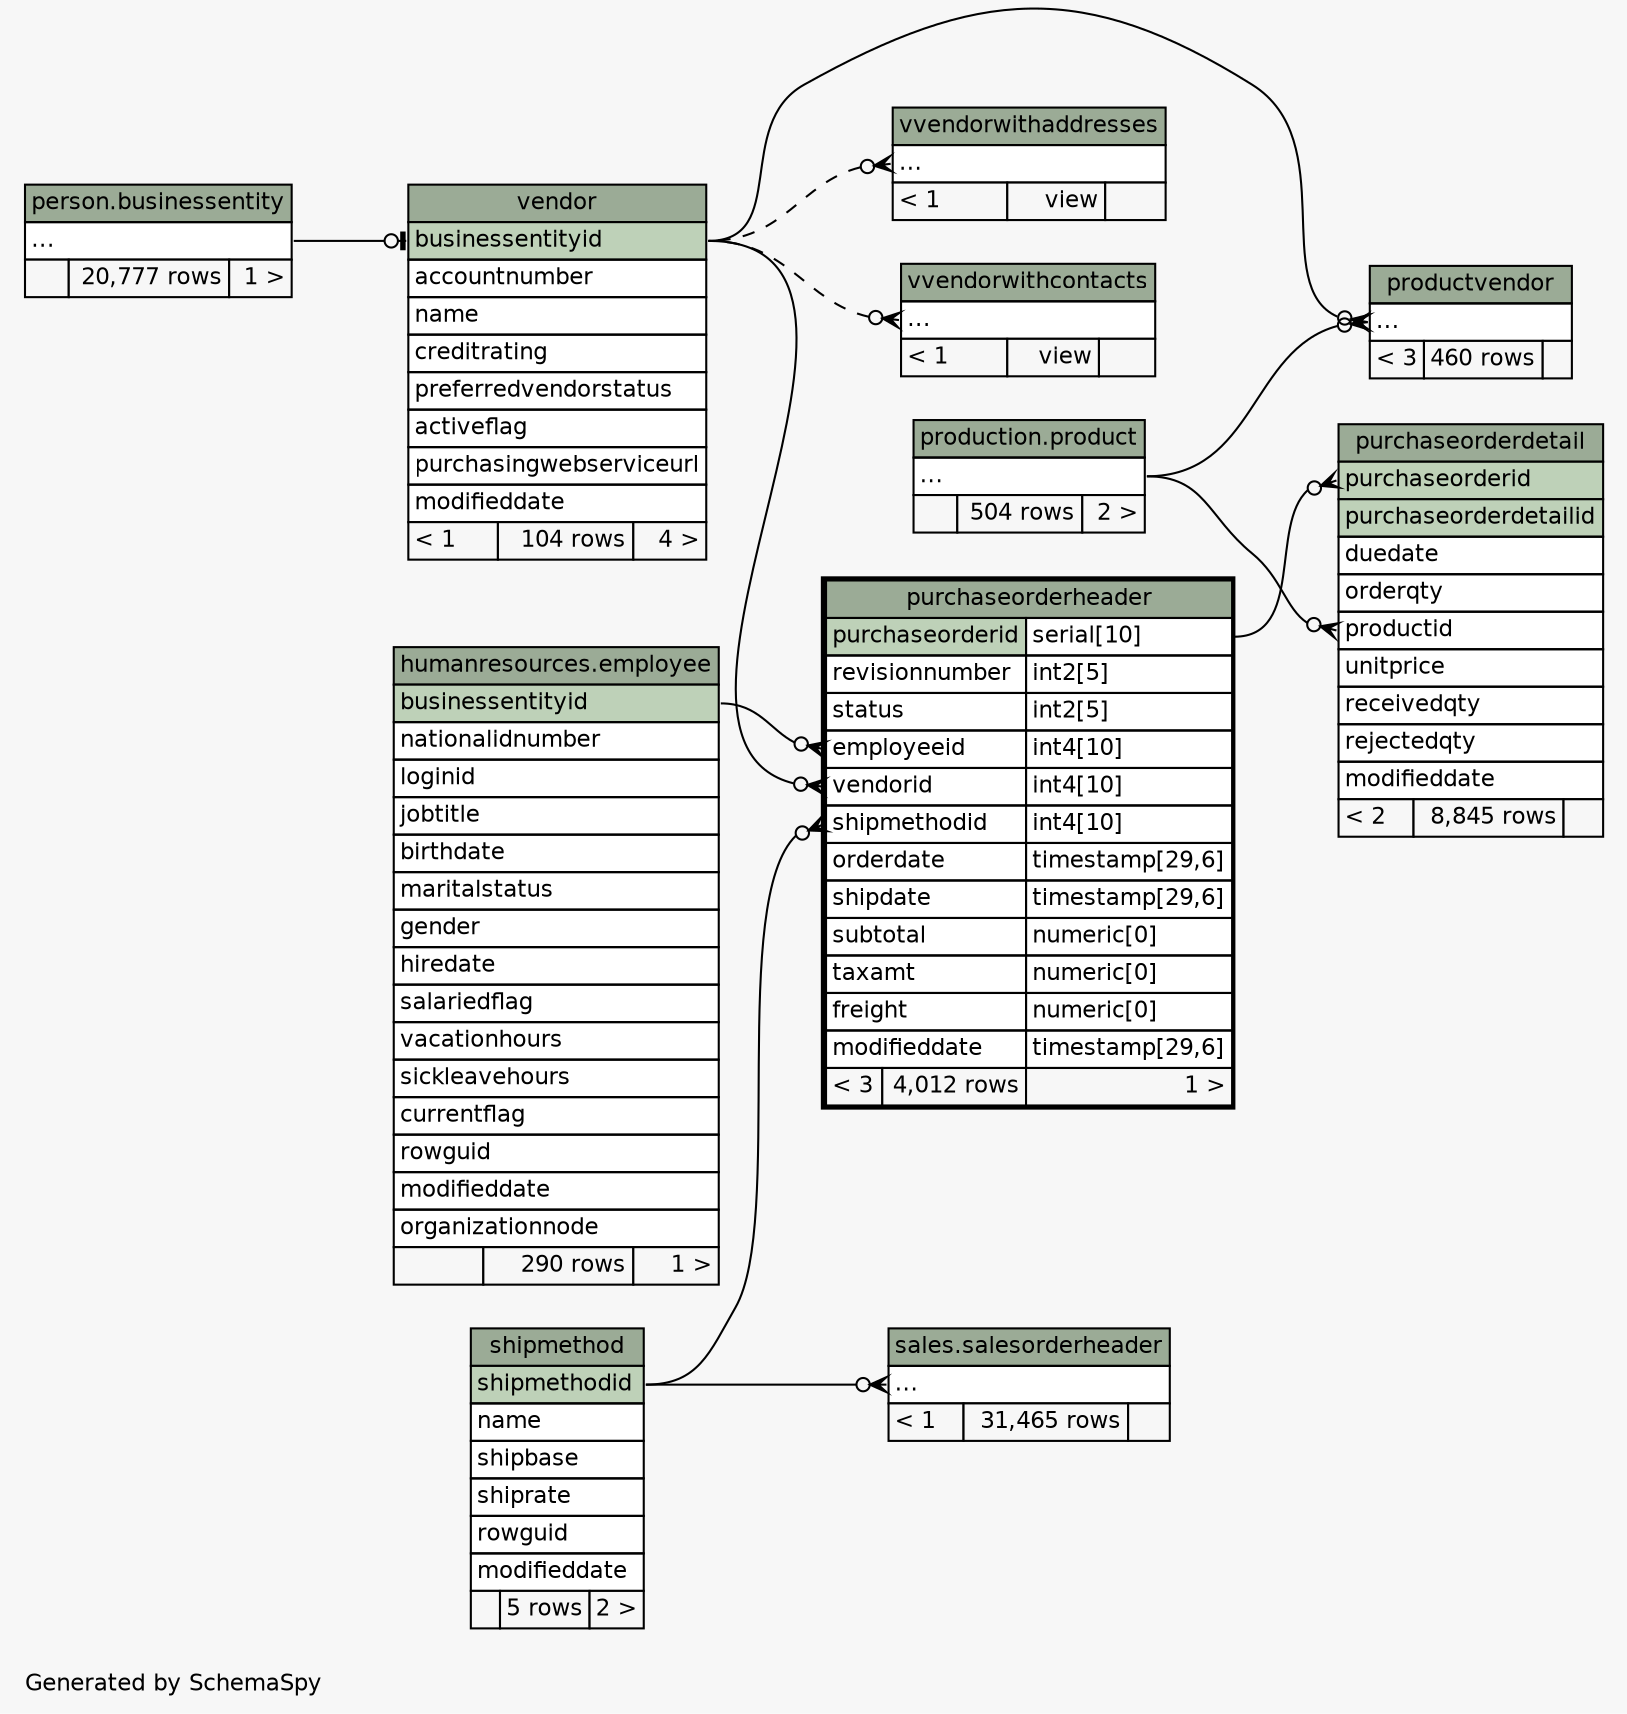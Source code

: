 // dot 2.40.1 on Linux 5.4.0-80-generic
// SchemaSpy rev 590
digraph "impliedTwoDegreesRelationshipsDiagram" {
  graph [
    rankdir="RL"
    bgcolor="#f7f7f7"
    label="\nGenerated by SchemaSpy"
    labeljust="l"
    nodesep="0.18"
    ranksep="0.46"
    fontname="Helvetica"
    fontsize="11"
  ];
  node [
    fontname="Helvetica"
    fontsize="11"
    shape="plaintext"
  ];
  edge [
    arrowsize="0.8"
  ];
  "productvendor":"elipses":w -> "vendor":"businessentityid":e [arrowhead=none dir=back arrowtail=crowodot];
  "productvendor":"elipses":w -> "production.product":"elipses":e [arrowhead=none dir=back arrowtail=crowodot];
  "purchaseorderdetail":"productid":w -> "production.product":"elipses":e [arrowhead=none dir=back arrowtail=crowodot];
  "purchaseorderdetail":"purchaseorderid":w -> "purchaseorderheader":"purchaseorderid.type":e [arrowhead=none dir=back arrowtail=crowodot];
  "purchaseorderheader":"employeeid":w -> "humanresources.employee":"businessentityid":e [arrowhead=none dir=back arrowtail=crowodot];
  "purchaseorderheader":"shipmethodid":w -> "shipmethod":"shipmethodid":e [arrowhead=none dir=back arrowtail=crowodot];
  "purchaseorderheader":"vendorid":w -> "vendor":"businessentityid":e [arrowhead=none dir=back arrowtail=crowodot];
  "sales.salesorderheader":"elipses":w -> "shipmethod":"shipmethodid":e [arrowhead=none dir=back arrowtail=crowodot];
  "vendor":"businessentityid":w -> "person.businessentity":"elipses":e [arrowhead=none dir=back arrowtail=teeodot];
  "vvendorwithaddresses":"elipses":w -> "vendor":"businessentityid":e [arrowhead=none dir=back arrowtail=crowodot style=dashed];
  "vvendorwithcontacts":"elipses":w -> "vendor":"businessentityid":e [arrowhead=none dir=back arrowtail=crowodot style=dashed];
  "person.businessentity" [
    label=<
    <TABLE BORDER="0" CELLBORDER="1" CELLSPACING="0" BGCOLOR="#ffffff">
      <TR><TD COLSPAN="3" BGCOLOR="#9bab96" ALIGN="CENTER">person.businessentity</TD></TR>
      <TR><TD PORT="elipses" COLSPAN="3" ALIGN="LEFT">...</TD></TR>
      <TR><TD ALIGN="LEFT" BGCOLOR="#f7f7f7">  </TD><TD ALIGN="RIGHT" BGCOLOR="#f7f7f7">20,777 rows</TD><TD ALIGN="RIGHT" BGCOLOR="#f7f7f7">1 &gt;</TD></TR>
    </TABLE>>
    tooltip="person.businessentity"
  ];
  "humanresources.employee" [
    label=<
    <TABLE BORDER="0" CELLBORDER="1" CELLSPACING="0" BGCOLOR="#ffffff">
      <TR><TD COLSPAN="3" BGCOLOR="#9bab96" ALIGN="CENTER">humanresources.employee</TD></TR>
      <TR><TD PORT="businessentityid" COLSPAN="3" BGCOLOR="#bed1b8" ALIGN="LEFT">businessentityid</TD></TR>
      <TR><TD PORT="nationalidnumber" COLSPAN="3" ALIGN="LEFT">nationalidnumber</TD></TR>
      <TR><TD PORT="loginid" COLSPAN="3" ALIGN="LEFT">loginid</TD></TR>
      <TR><TD PORT="jobtitle" COLSPAN="3" ALIGN="LEFT">jobtitle</TD></TR>
      <TR><TD PORT="birthdate" COLSPAN="3" ALIGN="LEFT">birthdate</TD></TR>
      <TR><TD PORT="maritalstatus" COLSPAN="3" ALIGN="LEFT">maritalstatus</TD></TR>
      <TR><TD PORT="gender" COLSPAN="3" ALIGN="LEFT">gender</TD></TR>
      <TR><TD PORT="hiredate" COLSPAN="3" ALIGN="LEFT">hiredate</TD></TR>
      <TR><TD PORT="salariedflag" COLSPAN="3" ALIGN="LEFT">salariedflag</TD></TR>
      <TR><TD PORT="vacationhours" COLSPAN="3" ALIGN="LEFT">vacationhours</TD></TR>
      <TR><TD PORT="sickleavehours" COLSPAN="3" ALIGN="LEFT">sickleavehours</TD></TR>
      <TR><TD PORT="currentflag" COLSPAN="3" ALIGN="LEFT">currentflag</TD></TR>
      <TR><TD PORT="rowguid" COLSPAN="3" ALIGN="LEFT">rowguid</TD></TR>
      <TR><TD PORT="modifieddate" COLSPAN="3" ALIGN="LEFT">modifieddate</TD></TR>
      <TR><TD PORT="organizationnode" COLSPAN="3" ALIGN="LEFT">organizationnode</TD></TR>
      <TR><TD ALIGN="LEFT" BGCOLOR="#f7f7f7">  </TD><TD ALIGN="RIGHT" BGCOLOR="#f7f7f7">290 rows</TD><TD ALIGN="RIGHT" BGCOLOR="#f7f7f7">1 &gt;</TD></TR>
    </TABLE>>
    tooltip="humanresources.employee"
  ];
  "production.product" [
    label=<
    <TABLE BORDER="0" CELLBORDER="1" CELLSPACING="0" BGCOLOR="#ffffff">
      <TR><TD COLSPAN="3" BGCOLOR="#9bab96" ALIGN="CENTER">production.product</TD></TR>
      <TR><TD PORT="elipses" COLSPAN="3" ALIGN="LEFT">...</TD></TR>
      <TR><TD ALIGN="LEFT" BGCOLOR="#f7f7f7">  </TD><TD ALIGN="RIGHT" BGCOLOR="#f7f7f7">504 rows</TD><TD ALIGN="RIGHT" BGCOLOR="#f7f7f7">2 &gt;</TD></TR>
    </TABLE>>
    tooltip="production.product"
  ];
  "productvendor" [
    label=<
    <TABLE BORDER="0" CELLBORDER="1" CELLSPACING="0" BGCOLOR="#ffffff">
      <TR><TD COLSPAN="3" BGCOLOR="#9bab96" ALIGN="CENTER">productvendor</TD></TR>
      <TR><TD PORT="elipses" COLSPAN="3" ALIGN="LEFT">...</TD></TR>
      <TR><TD ALIGN="LEFT" BGCOLOR="#f7f7f7">&lt; 3</TD><TD ALIGN="RIGHT" BGCOLOR="#f7f7f7">460 rows</TD><TD ALIGN="RIGHT" BGCOLOR="#f7f7f7">  </TD></TR>
    </TABLE>>
    URL="productvendor.html"
    tooltip="productvendor"
  ];
  "purchaseorderdetail" [
    label=<
    <TABLE BORDER="0" CELLBORDER="1" CELLSPACING="0" BGCOLOR="#ffffff">
      <TR><TD COLSPAN="3" BGCOLOR="#9bab96" ALIGN="CENTER">purchaseorderdetail</TD></TR>
      <TR><TD PORT="purchaseorderid" COLSPAN="3" BGCOLOR="#bed1b8" ALIGN="LEFT">purchaseorderid</TD></TR>
      <TR><TD PORT="purchaseorderdetailid" COLSPAN="3" BGCOLOR="#bed1b8" ALIGN="LEFT">purchaseorderdetailid</TD></TR>
      <TR><TD PORT="duedate" COLSPAN="3" ALIGN="LEFT">duedate</TD></TR>
      <TR><TD PORT="orderqty" COLSPAN="3" ALIGN="LEFT">orderqty</TD></TR>
      <TR><TD PORT="productid" COLSPAN="3" ALIGN="LEFT">productid</TD></TR>
      <TR><TD PORT="unitprice" COLSPAN="3" ALIGN="LEFT">unitprice</TD></TR>
      <TR><TD PORT="receivedqty" COLSPAN="3" ALIGN="LEFT">receivedqty</TD></TR>
      <TR><TD PORT="rejectedqty" COLSPAN="3" ALIGN="LEFT">rejectedqty</TD></TR>
      <TR><TD PORT="modifieddate" COLSPAN="3" ALIGN="LEFT">modifieddate</TD></TR>
      <TR><TD ALIGN="LEFT" BGCOLOR="#f7f7f7">&lt; 2</TD><TD ALIGN="RIGHT" BGCOLOR="#f7f7f7">8,845 rows</TD><TD ALIGN="RIGHT" BGCOLOR="#f7f7f7">  </TD></TR>
    </TABLE>>
    URL="purchaseorderdetail.html"
    tooltip="purchaseorderdetail"
  ];
  "purchaseorderheader" [
    label=<
    <TABLE BORDER="2" CELLBORDER="1" CELLSPACING="0" BGCOLOR="#ffffff">
      <TR><TD COLSPAN="3" BGCOLOR="#9bab96" ALIGN="CENTER">purchaseorderheader</TD></TR>
      <TR><TD PORT="purchaseorderid" COLSPAN="2" BGCOLOR="#bed1b8" ALIGN="LEFT">purchaseorderid</TD><TD PORT="purchaseorderid.type" ALIGN="LEFT">serial[10]</TD></TR>
      <TR><TD PORT="revisionnumber" COLSPAN="2" ALIGN="LEFT">revisionnumber</TD><TD PORT="revisionnumber.type" ALIGN="LEFT">int2[5]</TD></TR>
      <TR><TD PORT="status" COLSPAN="2" ALIGN="LEFT">status</TD><TD PORT="status.type" ALIGN="LEFT">int2[5]</TD></TR>
      <TR><TD PORT="employeeid" COLSPAN="2" ALIGN="LEFT">employeeid</TD><TD PORT="employeeid.type" ALIGN="LEFT">int4[10]</TD></TR>
      <TR><TD PORT="vendorid" COLSPAN="2" ALIGN="LEFT">vendorid</TD><TD PORT="vendorid.type" ALIGN="LEFT">int4[10]</TD></TR>
      <TR><TD PORT="shipmethodid" COLSPAN="2" ALIGN="LEFT">shipmethodid</TD><TD PORT="shipmethodid.type" ALIGN="LEFT">int4[10]</TD></TR>
      <TR><TD PORT="orderdate" COLSPAN="2" ALIGN="LEFT">orderdate</TD><TD PORT="orderdate.type" ALIGN="LEFT">timestamp[29,6]</TD></TR>
      <TR><TD PORT="shipdate" COLSPAN="2" ALIGN="LEFT">shipdate</TD><TD PORT="shipdate.type" ALIGN="LEFT">timestamp[29,6]</TD></TR>
      <TR><TD PORT="subtotal" COLSPAN="2" ALIGN="LEFT">subtotal</TD><TD PORT="subtotal.type" ALIGN="LEFT">numeric[0]</TD></TR>
      <TR><TD PORT="taxamt" COLSPAN="2" ALIGN="LEFT">taxamt</TD><TD PORT="taxamt.type" ALIGN="LEFT">numeric[0]</TD></TR>
      <TR><TD PORT="freight" COLSPAN="2" ALIGN="LEFT">freight</TD><TD PORT="freight.type" ALIGN="LEFT">numeric[0]</TD></TR>
      <TR><TD PORT="modifieddate" COLSPAN="2" ALIGN="LEFT">modifieddate</TD><TD PORT="modifieddate.type" ALIGN="LEFT">timestamp[29,6]</TD></TR>
      <TR><TD ALIGN="LEFT" BGCOLOR="#f7f7f7">&lt; 3</TD><TD ALIGN="RIGHT" BGCOLOR="#f7f7f7">4,012 rows</TD><TD ALIGN="RIGHT" BGCOLOR="#f7f7f7">1 &gt;</TD></TR>
    </TABLE>>
    URL="purchaseorderheader.html"
    tooltip="purchaseorderheader"
  ];
  "sales.salesorderheader" [
    label=<
    <TABLE BORDER="0" CELLBORDER="1" CELLSPACING="0" BGCOLOR="#ffffff">
      <TR><TD COLSPAN="3" BGCOLOR="#9bab96" ALIGN="CENTER">sales.salesorderheader</TD></TR>
      <TR><TD PORT="elipses" COLSPAN="3" ALIGN="LEFT">...</TD></TR>
      <TR><TD ALIGN="LEFT" BGCOLOR="#f7f7f7">&lt; 1</TD><TD ALIGN="RIGHT" BGCOLOR="#f7f7f7">31,465 rows</TD><TD ALIGN="RIGHT" BGCOLOR="#f7f7f7">  </TD></TR>
    </TABLE>>
    tooltip="sales.salesorderheader"
  ];
  "shipmethod" [
    label=<
    <TABLE BORDER="0" CELLBORDER="1" CELLSPACING="0" BGCOLOR="#ffffff">
      <TR><TD COLSPAN="3" BGCOLOR="#9bab96" ALIGN="CENTER">shipmethod</TD></TR>
      <TR><TD PORT="shipmethodid" COLSPAN="3" BGCOLOR="#bed1b8" ALIGN="LEFT">shipmethodid</TD></TR>
      <TR><TD PORT="name" COLSPAN="3" ALIGN="LEFT">name</TD></TR>
      <TR><TD PORT="shipbase" COLSPAN="3" ALIGN="LEFT">shipbase</TD></TR>
      <TR><TD PORT="shiprate" COLSPAN="3" ALIGN="LEFT">shiprate</TD></TR>
      <TR><TD PORT="rowguid" COLSPAN="3" ALIGN="LEFT">rowguid</TD></TR>
      <TR><TD PORT="modifieddate" COLSPAN="3" ALIGN="LEFT">modifieddate</TD></TR>
      <TR><TD ALIGN="LEFT" BGCOLOR="#f7f7f7">  </TD><TD ALIGN="RIGHT" BGCOLOR="#f7f7f7">5 rows</TD><TD ALIGN="RIGHT" BGCOLOR="#f7f7f7">2 &gt;</TD></TR>
    </TABLE>>
    URL="shipmethod.html"
    tooltip="shipmethod"
  ];
  "vendor" [
    label=<
    <TABLE BORDER="0" CELLBORDER="1" CELLSPACING="0" BGCOLOR="#ffffff">
      <TR><TD COLSPAN="3" BGCOLOR="#9bab96" ALIGN="CENTER">vendor</TD></TR>
      <TR><TD PORT="businessentityid" COLSPAN="3" BGCOLOR="#bed1b8" ALIGN="LEFT">businessentityid</TD></TR>
      <TR><TD PORT="accountnumber" COLSPAN="3" ALIGN="LEFT">accountnumber</TD></TR>
      <TR><TD PORT="name" COLSPAN="3" ALIGN="LEFT">name</TD></TR>
      <TR><TD PORT="creditrating" COLSPAN="3" ALIGN="LEFT">creditrating</TD></TR>
      <TR><TD PORT="preferredvendorstatus" COLSPAN="3" ALIGN="LEFT">preferredvendorstatus</TD></TR>
      <TR><TD PORT="activeflag" COLSPAN="3" ALIGN="LEFT">activeflag</TD></TR>
      <TR><TD PORT="purchasingwebserviceurl" COLSPAN="3" ALIGN="LEFT">purchasingwebserviceurl</TD></TR>
      <TR><TD PORT="modifieddate" COLSPAN="3" ALIGN="LEFT">modifieddate</TD></TR>
      <TR><TD ALIGN="LEFT" BGCOLOR="#f7f7f7">&lt; 1</TD><TD ALIGN="RIGHT" BGCOLOR="#f7f7f7">104 rows</TD><TD ALIGN="RIGHT" BGCOLOR="#f7f7f7">4 &gt;</TD></TR>
    </TABLE>>
    URL="vendor.html"
    tooltip="vendor"
  ];
  "vvendorwithaddresses" [
    label=<
    <TABLE BORDER="0" CELLBORDER="1" CELLSPACING="0" BGCOLOR="#ffffff">
      <TR><TD COLSPAN="3" BGCOLOR="#9bab96" ALIGN="CENTER">vvendorwithaddresses</TD></TR>
      <TR><TD PORT="elipses" COLSPAN="3" ALIGN="LEFT">...</TD></TR>
      <TR><TD ALIGN="LEFT" BGCOLOR="#f7f7f7">&lt; 1</TD><TD ALIGN="RIGHT" BGCOLOR="#f7f7f7">view</TD><TD ALIGN="RIGHT" BGCOLOR="#f7f7f7">  </TD></TR>
    </TABLE>>
    URL="vvendorwithaddresses.html"
    tooltip="vvendorwithaddresses"
  ];
  "vvendorwithcontacts" [
    label=<
    <TABLE BORDER="0" CELLBORDER="1" CELLSPACING="0" BGCOLOR="#ffffff">
      <TR><TD COLSPAN="3" BGCOLOR="#9bab96" ALIGN="CENTER">vvendorwithcontacts</TD></TR>
      <TR><TD PORT="elipses" COLSPAN="3" ALIGN="LEFT">...</TD></TR>
      <TR><TD ALIGN="LEFT" BGCOLOR="#f7f7f7">&lt; 1</TD><TD ALIGN="RIGHT" BGCOLOR="#f7f7f7">view</TD><TD ALIGN="RIGHT" BGCOLOR="#f7f7f7">  </TD></TR>
    </TABLE>>
    URL="vvendorwithcontacts.html"
    tooltip="vvendorwithcontacts"
  ];
}
